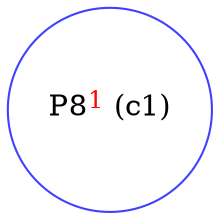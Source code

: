 digraph test {
  c1 [color= "#4040ff"fillcolor="transparent" label= <<FONT COLOR ="black">P8</FONT><FONT COLOR="red"><SUP>1</SUP></FONT><FONT COLOR="black"> (c1)</FONT>> shape=circle style=filled];
}
